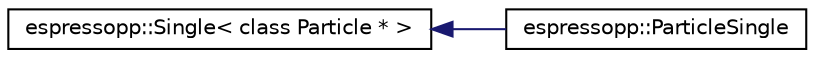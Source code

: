 digraph G
{
  edge [fontname="Helvetica",fontsize="10",labelfontname="Helvetica",labelfontsize="10"];
  node [fontname="Helvetica",fontsize="10",shape=record];
  rankdir="LR";
  Node1 [label="espressopp::Single\< class Particle * \>",height=0.2,width=0.4,color="black", fillcolor="white", style="filled",URL="$structespressopp_1_1Single.html"];
  Node1 -> Node2 [dir="back",color="midnightblue",fontsize="10",style="solid",fontname="Helvetica"];
  Node2 [label="espressopp::ParticleSingle",height=0.2,width=0.4,color="black", fillcolor="white", style="filled",URL="$classespressopp_1_1ParticleSingle.html"];
}
